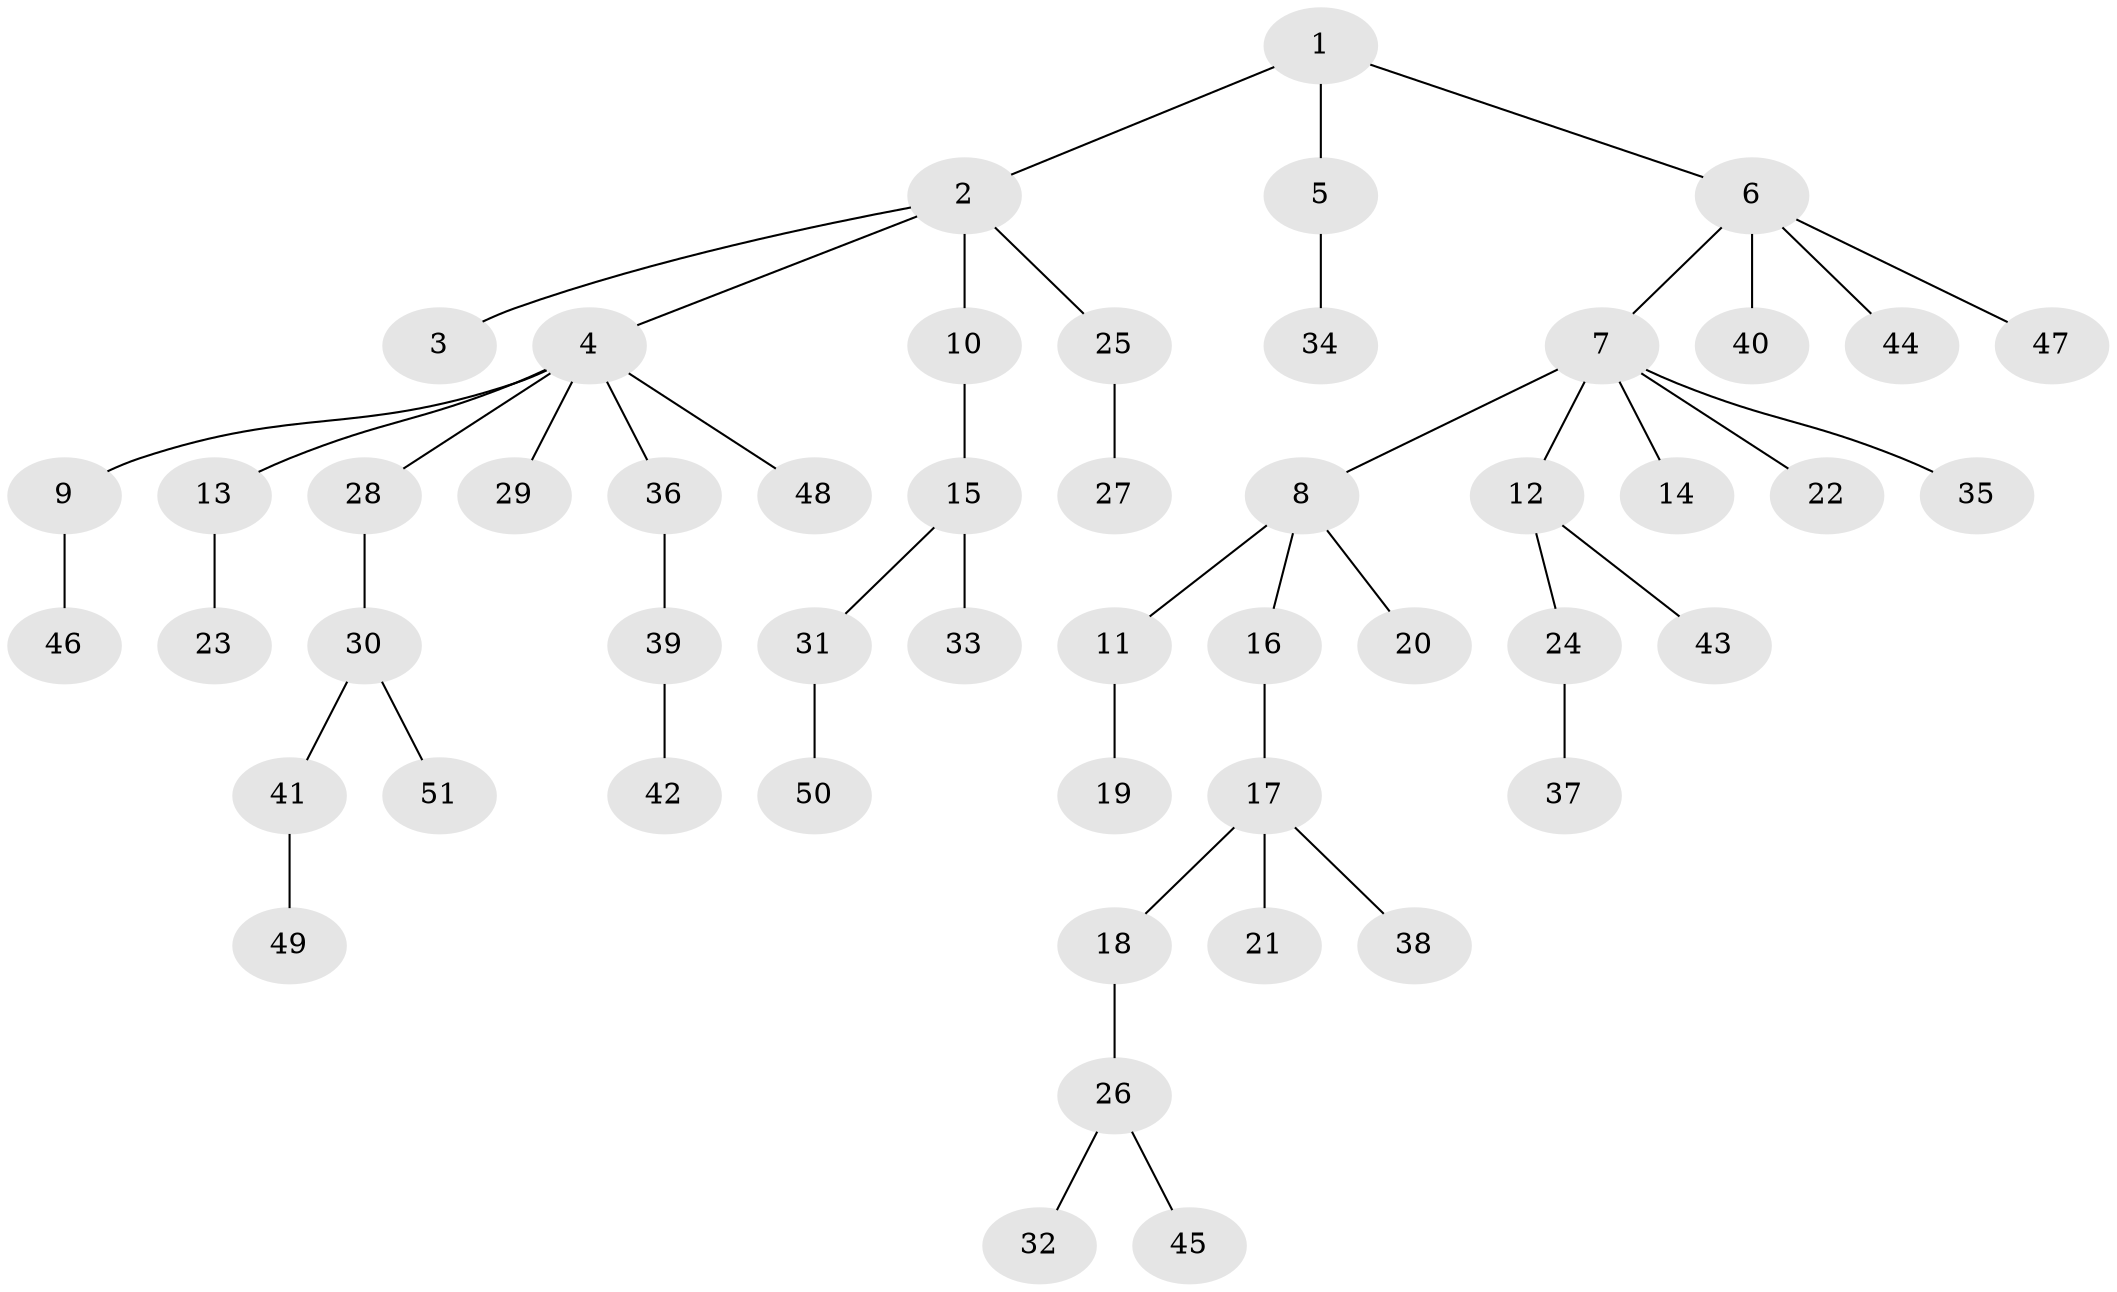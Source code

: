 // coarse degree distribution, {3: 0.08823529411764706, 5: 0.029411764705882353, 1: 0.6176470588235294, 7: 0.029411764705882353, 4: 0.029411764705882353, 8: 0.029411764705882353, 2: 0.17647058823529413}
// Generated by graph-tools (version 1.1) at 2025/24/03/03/25 07:24:07]
// undirected, 51 vertices, 50 edges
graph export_dot {
graph [start="1"]
  node [color=gray90,style=filled];
  1;
  2;
  3;
  4;
  5;
  6;
  7;
  8;
  9;
  10;
  11;
  12;
  13;
  14;
  15;
  16;
  17;
  18;
  19;
  20;
  21;
  22;
  23;
  24;
  25;
  26;
  27;
  28;
  29;
  30;
  31;
  32;
  33;
  34;
  35;
  36;
  37;
  38;
  39;
  40;
  41;
  42;
  43;
  44;
  45;
  46;
  47;
  48;
  49;
  50;
  51;
  1 -- 2;
  1 -- 5;
  1 -- 6;
  2 -- 3;
  2 -- 4;
  2 -- 10;
  2 -- 25;
  4 -- 9;
  4 -- 13;
  4 -- 28;
  4 -- 29;
  4 -- 36;
  4 -- 48;
  5 -- 34;
  6 -- 7;
  6 -- 40;
  6 -- 44;
  6 -- 47;
  7 -- 8;
  7 -- 12;
  7 -- 14;
  7 -- 22;
  7 -- 35;
  8 -- 11;
  8 -- 16;
  8 -- 20;
  9 -- 46;
  10 -- 15;
  11 -- 19;
  12 -- 24;
  12 -- 43;
  13 -- 23;
  15 -- 31;
  15 -- 33;
  16 -- 17;
  17 -- 18;
  17 -- 21;
  17 -- 38;
  18 -- 26;
  24 -- 37;
  25 -- 27;
  26 -- 32;
  26 -- 45;
  28 -- 30;
  30 -- 41;
  30 -- 51;
  31 -- 50;
  36 -- 39;
  39 -- 42;
  41 -- 49;
}
